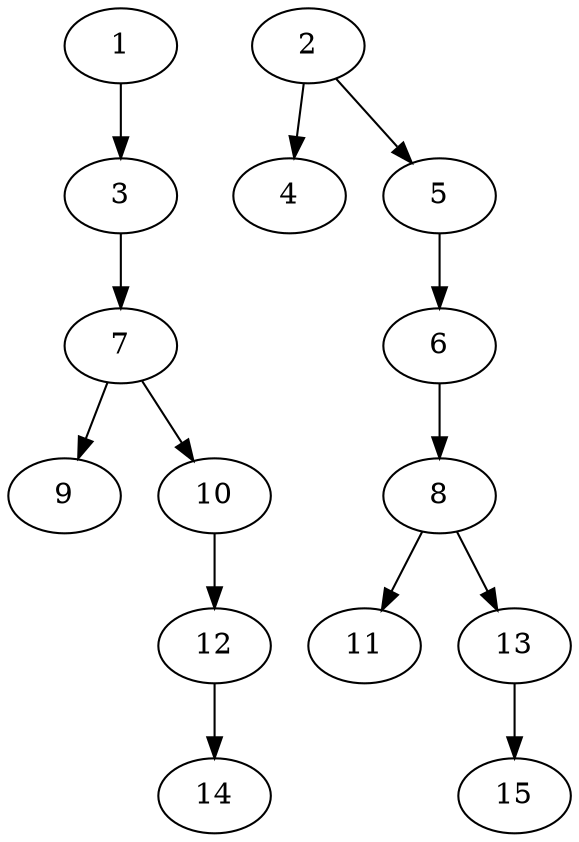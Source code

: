 // DAG (tier=1-easy, mode=data, n=15, ccr=0.308, fat=0.439, density=0.294, regular=0.684, jump=0.053, mindata=1048576, maxdata=8388608)
// DAG automatically generated by daggen at Sun Aug 24 16:33:33 2025
// /home/ermia/Project/Environments/daggen/bin/daggen --dot --ccr 0.308 --fat 0.439 --regular 0.684 --density 0.294 --jump 0.053 --mindata 1048576 --maxdata 8388608 -n 15 
digraph G {
  1 [size="82423017651614448", alpha="0.20", expect_size="41211508825807224"]
  1 -> 3 [size ="38058275635200"]
  2 [size="19512533465545260", alpha="0.04", expect_size="9756266732772630"]
  2 -> 4 [size ="415989091008512"]
  2 -> 5 [size ="415989091008512"]
  3 [size="21686722590785488", alpha="0.11", expect_size="10843361295392744"]
  3 -> 7 [size ="29648696115200"]
  4 [size="330808908719003200", alpha="0.04", expect_size="165404454359501600"]
  5 [size="1403817187045945344", alpha="0.15", expect_size="701908593522972672"]
  5 -> 6 [size ="502671236661248"]
  6 [size="408395832651125888", alpha="0.07", expect_size="204197916325562944"]
  6 -> 8 [size ="227963517796352"]
  7 [size="63303822850700800", alpha="0.03", expect_size="31651911425350400"]
  7 -> 9 [size ="28400471244800"]
  7 -> 10 [size ="28400471244800"]
  8 [size="81614575151238610944", alpha="0.12", expect_size="40807287575619305472"]
  8 -> 11 [size ="150522631815168"]
  8 -> 13 [size ="150522631815168"]
  9 [size="769032359924996864", alpha="0.11", expect_size="384516179962498432"]
  10 [size="112693144860504358912", alpha="0.13", expect_size="56346572430252179456"]
  10 -> 12 [size ="186647274586112"]
  11 [size="6667091125288828928", alpha="0.11", expect_size="3333545562644414464"]
  12 [size="212877123989886992384", alpha="0.12", expect_size="106438561994943496192"]
  12 -> 14 [size ="285217378009088"]
  13 [size="30136441533791993856", alpha="0.17", expect_size="15068220766895996928"]
  13 -> 15 [size ="77473165344768"]
  14 [size="100555178801582608", alpha="0.14", expect_size="50277589400791304"]
  15 [size="12809654063279468", alpha="0.06", expect_size="6404827031639734"]
}